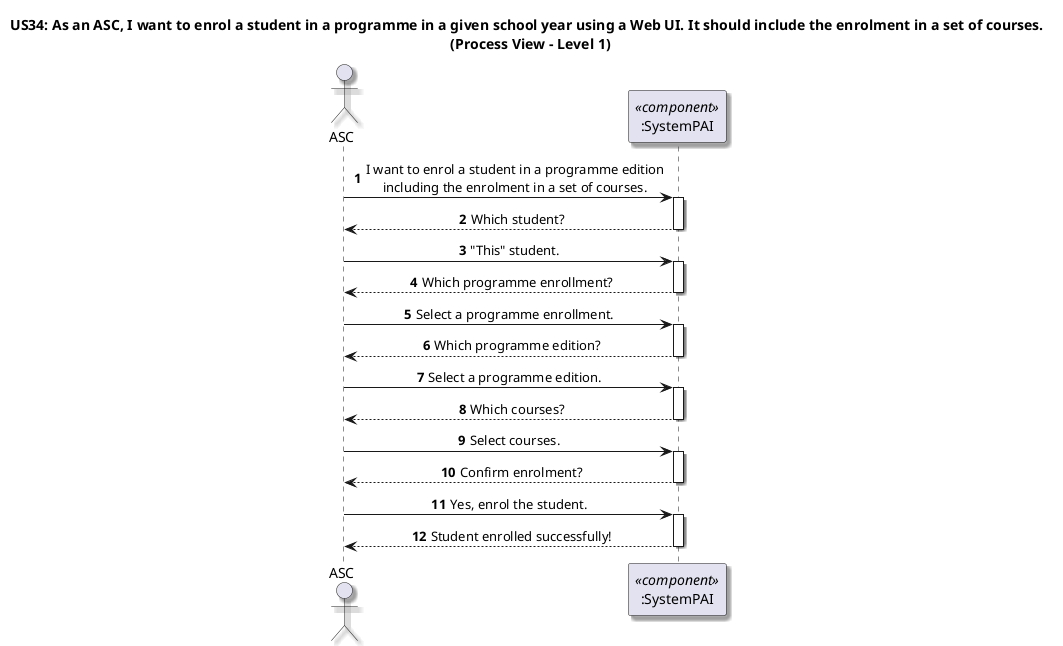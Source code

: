 @startuml
skinparam Shadowing true

' US34 - Enrol a Student in a Programme Edition (including the enrolment in a set of courses)
' Process View - Level 1 (C4 Level 1 Style)

autonumber

skinparam DefaultTextAlignment center

title US34: As an ASC, I want to enrol a student in a programme in a given school year using a Web UI. It should include the enrolment in a set of courses. \n (Process View - Level 1)

actor ASC
participant ":SystemPAI" as System <<component>>

ASC -> System ++: I want to enrol a student in a programme edition\nincluding the enrolment in a set of courses.
System --> ASC--: Which student?
ASC -> System++: "This" student.

System --> ASC --: Which programme enrollment?

ASC -> System ++: Select a programme enrollment.
System --> ASC --: Which programme edition?
ASC -> System ++: Select a programme edition.

System --> ASC--: Which courses?
ASC -> System++: Select courses.

System --> ASC--: Confirm enrolment?
ASC -> System ++: Yes, enrol the student.

System --> ASC --: Student enrolled successfully!

@enduml

